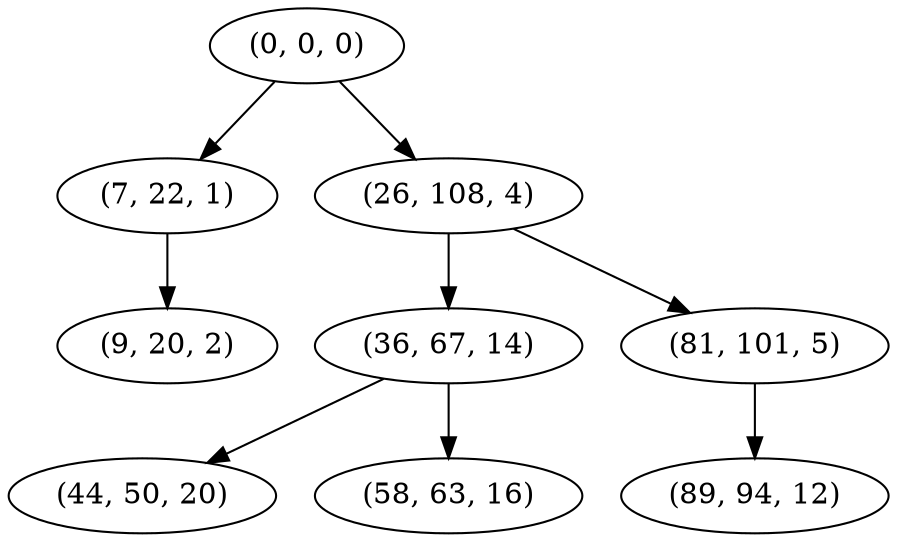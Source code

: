 digraph tree {
    "(0, 0, 0)";
    "(7, 22, 1)";
    "(9, 20, 2)";
    "(26, 108, 4)";
    "(36, 67, 14)";
    "(44, 50, 20)";
    "(58, 63, 16)";
    "(81, 101, 5)";
    "(89, 94, 12)";
    "(0, 0, 0)" -> "(7, 22, 1)";
    "(0, 0, 0)" -> "(26, 108, 4)";
    "(7, 22, 1)" -> "(9, 20, 2)";
    "(26, 108, 4)" -> "(36, 67, 14)";
    "(26, 108, 4)" -> "(81, 101, 5)";
    "(36, 67, 14)" -> "(44, 50, 20)";
    "(36, 67, 14)" -> "(58, 63, 16)";
    "(81, 101, 5)" -> "(89, 94, 12)";
}

